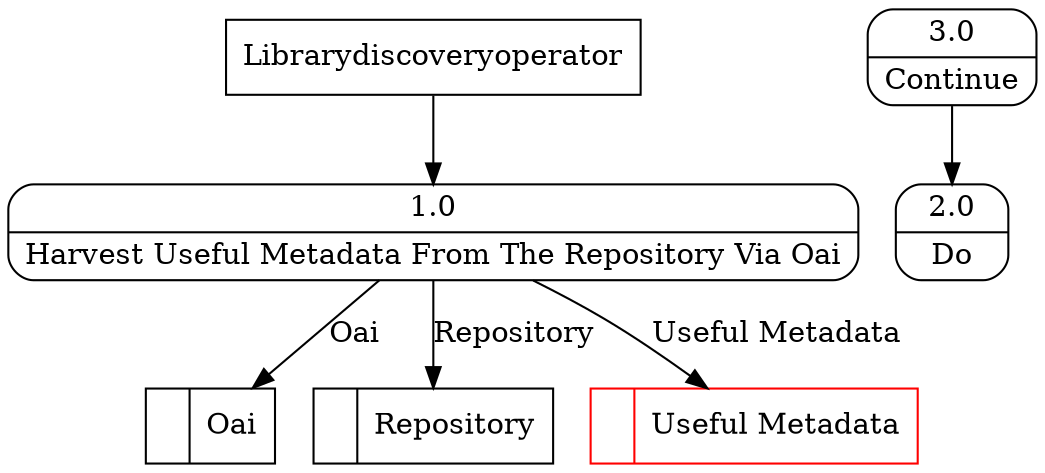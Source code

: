 digraph dfd2{ 
node[shape=record]
200 [label="<f0>  |<f1> Oai " ];
201 [label="<f0>  |<f1> Repository " ];
202 [label="<f0>  |<f1> Useful Metadata " color=red];
203 [label="Librarydiscoveryoperator" shape=box];
204 [label="{<f0> 1.0|<f1> Harvest Useful Metadata From The Repository Via Oai }" shape=Mrecord];
205 [label="{<f0> 2.0|<f1> Do }" shape=Mrecord];
206 [label="{<f0> 3.0|<f1> Continue }" shape=Mrecord];
203 -> 204
204 -> 202 [label="Useful Metadata"]
204 -> 201 [label="Repository"]
204 -> 200 [label="Oai"]
206 -> 205
}